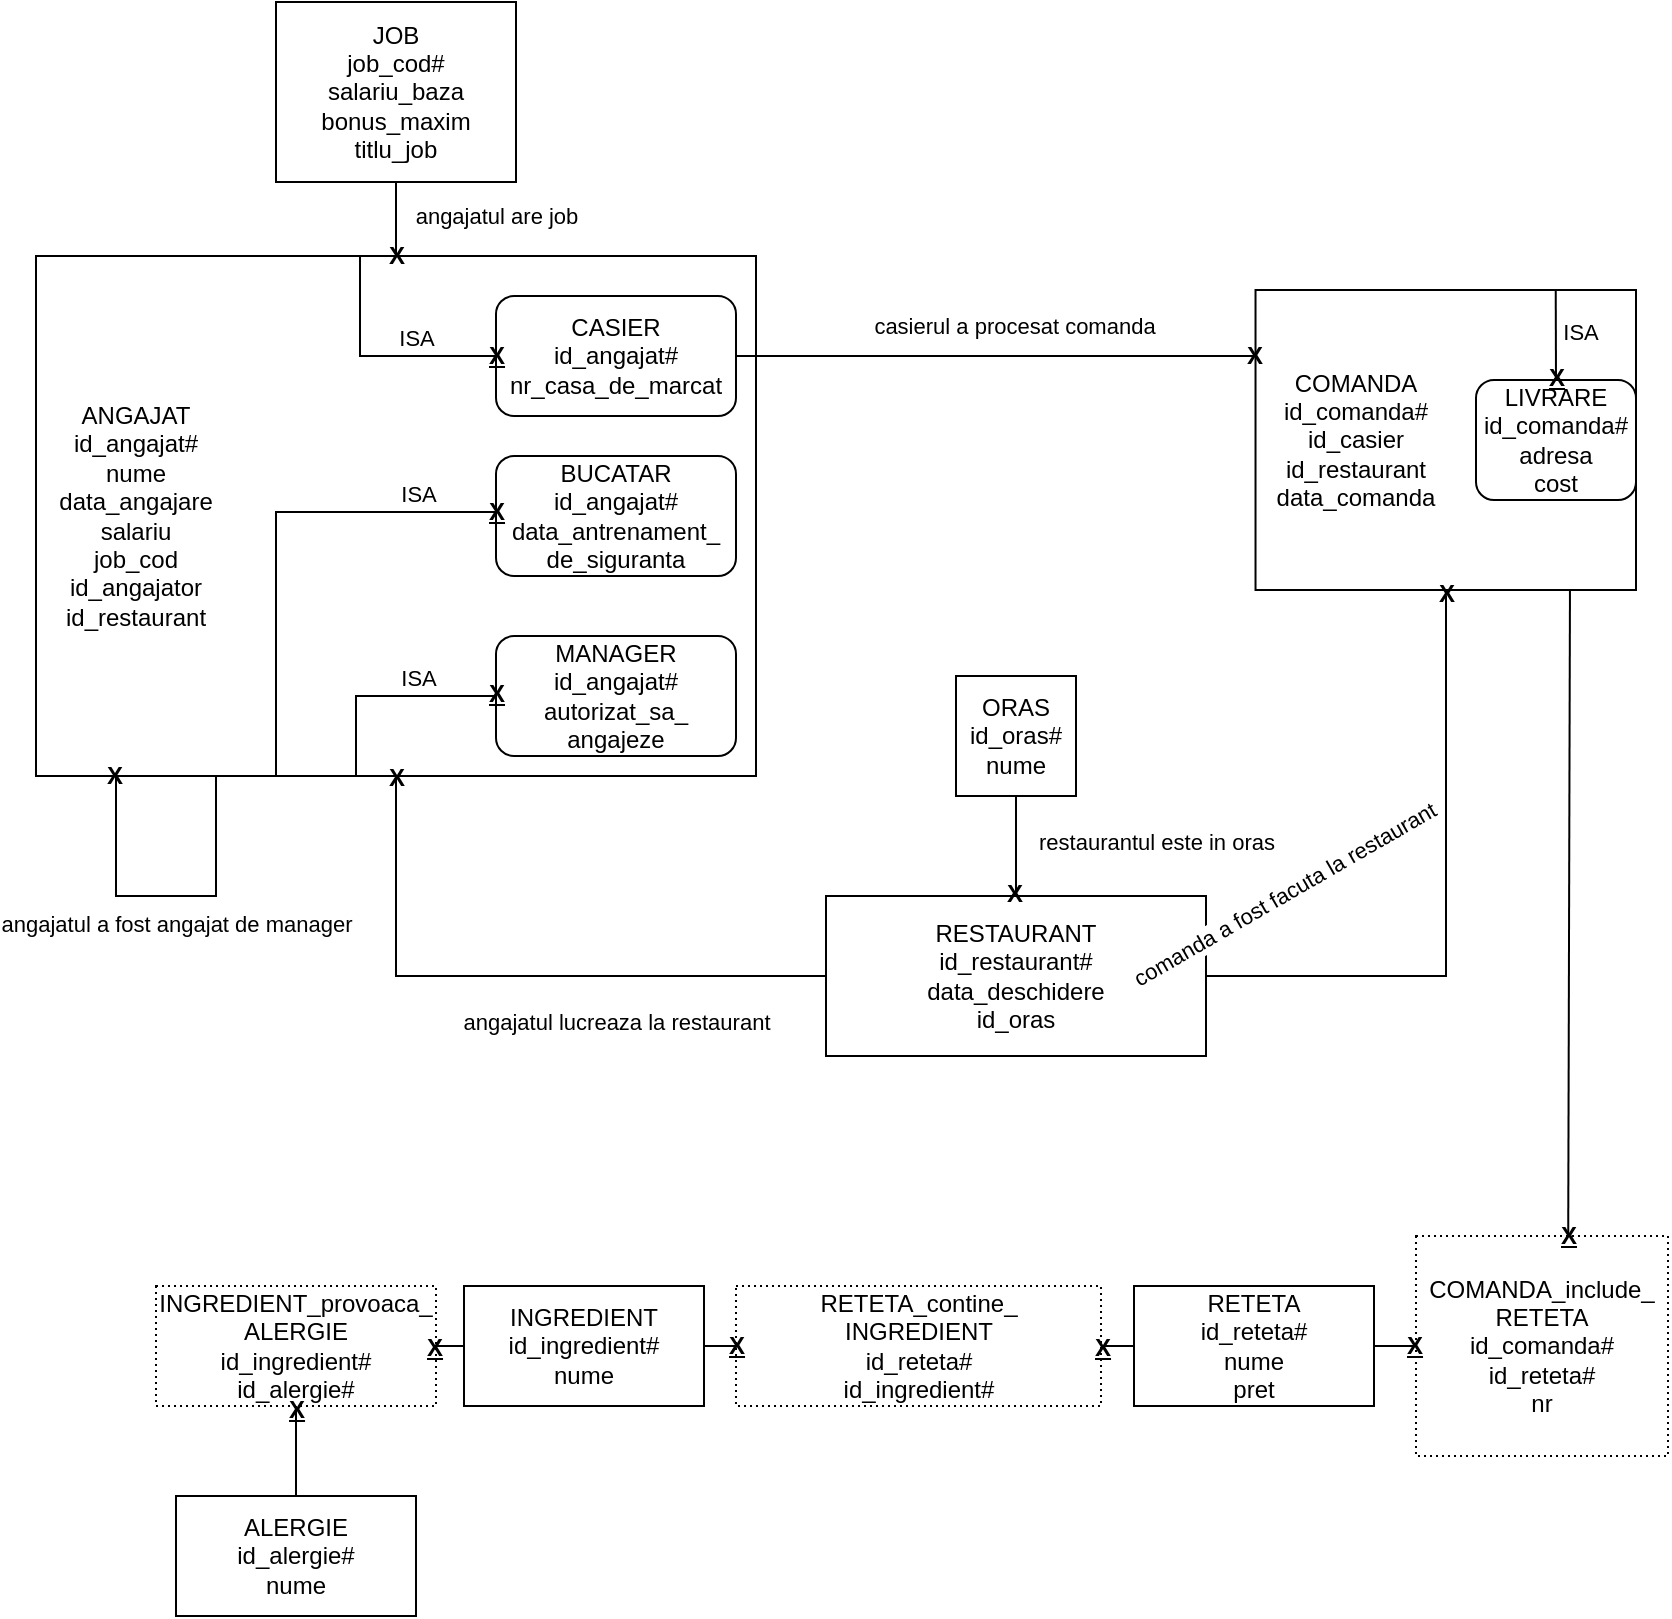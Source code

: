 <mxfile version="22.1.16" type="device">
  <diagram name="Page-1" id="K7GGyE9mfa9EHH289KWn">
    <mxGraphModel dx="1434" dy="836" grid="1" gridSize="10" guides="1" tooltips="1" connect="1" arrows="1" fold="1" page="1" pageScale="1" pageWidth="850" pageHeight="1100" math="0" shadow="0">
      <root>
        <mxCell id="0" />
        <mxCell id="1" parent="0" />
        <mxCell id="R7dfJEu_5J_XWcmGC57w-11" value="" style="rounded=0;whiteSpace=wrap;html=1;" parent="1" vertex="1">
          <mxGeometry x="20" y="197" width="360" height="260" as="geometry" />
        </mxCell>
        <mxCell id="R7dfJEu_5J_XWcmGC57w-8" value="&lt;div&gt;CASIER&lt;/div&gt;&lt;div&gt;id_angajat#&lt;br&gt;&lt;/div&gt;&lt;div&gt;nr_casa_de_marcat&lt;br&gt;&lt;/div&gt;" style="rounded=1;whiteSpace=wrap;html=1;" parent="1" vertex="1">
          <mxGeometry x="250" y="217" width="120" height="60" as="geometry" />
        </mxCell>
        <mxCell id="R7dfJEu_5J_XWcmGC57w-9" value="&lt;div&gt;BUCATAR&lt;/div&gt;&lt;div&gt;id_angajat#&lt;br&gt;&lt;/div&gt;&lt;div&gt;data_antrenament_&lt;/div&gt;&lt;div&gt;de_siguranta&lt;br&gt;&lt;/div&gt;" style="rounded=1;whiteSpace=wrap;html=1;" parent="1" vertex="1">
          <mxGeometry x="250" y="297" width="120" height="60" as="geometry" />
        </mxCell>
        <mxCell id="R7dfJEu_5J_XWcmGC57w-10" value="&lt;div&gt;MANAGER&lt;/div&gt;&lt;div&gt;id_angajat#&lt;br&gt;&lt;/div&gt;&lt;div&gt;autorizat_sa_&lt;/div&gt;&lt;div&gt;angajeze&lt;br&gt;&lt;/div&gt;" style="rounded=1;whiteSpace=wrap;html=1;" parent="1" vertex="1">
          <mxGeometry x="250" y="387" width="120" height="60" as="geometry" />
        </mxCell>
        <mxCell id="R7dfJEu_5J_XWcmGC57w-13" value="&lt;div&gt;ANGAJAT&lt;/div&gt;&lt;div&gt;id_angajat#&lt;/div&gt;&lt;div&gt;nume&lt;/div&gt;&lt;div&gt;data_angajare&lt;/div&gt;&lt;div&gt;salariu&lt;/div&gt;&lt;div&gt;job_cod&lt;br&gt;&lt;/div&gt;&lt;div&gt;id_angajator&lt;br&gt;&lt;/div&gt;&lt;div&gt;id_restaurant&lt;/div&gt;" style="text;html=1;strokeColor=none;fillColor=none;align=center;verticalAlign=middle;whiteSpace=wrap;rounded=0;" parent="1" vertex="1">
          <mxGeometry x="40" y="217" width="60" height="220" as="geometry" />
        </mxCell>
        <mxCell id="DwRfLZ-1oQ1YcIXO67qD-1" value="" style="endArrow=none;html=1;rounded=0;exitX=0;exitY=0.5;exitDx=0;exitDy=0;" parent="1" source="R7dfJEu_5J_XWcmGC57w-8" edge="1">
          <mxGeometry width="50" height="50" relative="1" as="geometry">
            <mxPoint x="380" y="527" as="sourcePoint" />
            <mxPoint x="182" y="197" as="targetPoint" />
            <Array as="points">
              <mxPoint x="182" y="247" />
            </Array>
          </mxGeometry>
        </mxCell>
        <mxCell id="r35JMGi5M-vCQOAK_Ai3-1" value="ISA" style="edgeLabel;html=1;align=center;verticalAlign=middle;resizable=0;points=[];" vertex="1" connectable="0" parent="DwRfLZ-1oQ1YcIXO67qD-1">
          <mxGeometry x="-0.305" y="-1" relative="1" as="geometry">
            <mxPoint x="1" y="-8" as="offset" />
          </mxGeometry>
        </mxCell>
        <mxCell id="DwRfLZ-1oQ1YcIXO67qD-3" value="" style="endArrow=none;html=1;rounded=0;" parent="1" edge="1">
          <mxGeometry width="50" height="50" relative="1" as="geometry">
            <mxPoint x="250" y="325" as="sourcePoint" />
            <mxPoint x="140" y="457" as="targetPoint" />
            <Array as="points">
              <mxPoint x="140" y="325" />
            </Array>
          </mxGeometry>
        </mxCell>
        <mxCell id="r35JMGi5M-vCQOAK_Ai3-3" value="ISA" style="edgeLabel;html=1;align=center;verticalAlign=middle;resizable=0;points=[];" vertex="1" connectable="0" parent="DwRfLZ-1oQ1YcIXO67qD-3">
          <mxGeometry x="-0.678" y="-3" relative="1" as="geometry">
            <mxPoint y="-6" as="offset" />
          </mxGeometry>
        </mxCell>
        <mxCell id="DwRfLZ-1oQ1YcIXO67qD-5" value="" style="endArrow=none;html=1;rounded=0;exitX=0;exitY=0.5;exitDx=0;exitDy=0;" parent="1" source="R7dfJEu_5J_XWcmGC57w-10" edge="1">
          <mxGeometry width="50" height="50" relative="1" as="geometry">
            <mxPoint x="250" y="415" as="sourcePoint" />
            <mxPoint x="180" y="457" as="targetPoint" />
            <Array as="points">
              <mxPoint x="180" y="417" />
            </Array>
          </mxGeometry>
        </mxCell>
        <mxCell id="r35JMGi5M-vCQOAK_Ai3-4" value="ISA" style="edgeLabel;html=1;align=center;verticalAlign=middle;resizable=0;points=[];" vertex="1" connectable="0" parent="DwRfLZ-1oQ1YcIXO67qD-5">
          <mxGeometry x="-0.418" y="-3" relative="1" as="geometry">
            <mxPoint x="-7" y="-6" as="offset" />
          </mxGeometry>
        </mxCell>
        <mxCell id="DwRfLZ-1oQ1YcIXO67qD-7" value="&lt;div&gt;RESTAURANT&lt;/div&gt;&lt;div&gt;id_restaurant#&lt;/div&gt;&lt;div&gt;data_deschidere&lt;br&gt;&lt;/div&gt;&lt;div&gt;id_oras&lt;br&gt;&lt;/div&gt;" style="rounded=0;whiteSpace=wrap;html=1;" parent="1" vertex="1">
          <mxGeometry x="415" y="517" width="190" height="80" as="geometry" />
        </mxCell>
        <mxCell id="DwRfLZ-1oQ1YcIXO67qD-10" value="" style="endArrow=none;html=1;rounded=0;entryX=1;entryY=0.5;entryDx=0;entryDy=0;" parent="1" target="R7dfJEu_5J_XWcmGC57w-8" edge="1">
          <mxGeometry width="50" height="50" relative="1" as="geometry">
            <mxPoint x="630" y="247" as="sourcePoint" />
            <mxPoint x="370" y="257" as="targetPoint" />
          </mxGeometry>
        </mxCell>
        <mxCell id="DwRfLZ-1oQ1YcIXO67qD-13" value="" style="endArrow=none;html=1;rounded=0;entryX=0.5;entryY=1;entryDx=0;entryDy=0;exitX=1;exitY=0.5;exitDx=0;exitDy=0;" parent="1" source="DwRfLZ-1oQ1YcIXO67qD-7" edge="1">
          <mxGeometry width="50" height="50" relative="1" as="geometry">
            <mxPoint x="670" y="537" as="sourcePoint" />
            <mxPoint x="725" y="367" as="targetPoint" />
            <Array as="points">
              <mxPoint x="725" y="557" />
            </Array>
          </mxGeometry>
        </mxCell>
        <mxCell id="DwRfLZ-1oQ1YcIXO67qD-16" value="&lt;div&gt;RETETA&lt;/div&gt;&lt;div&gt;id_reteta#&lt;/div&gt;&lt;div&gt;nume&lt;/div&gt;&lt;div&gt;pret&lt;br&gt;&lt;/div&gt;" style="rounded=0;whiteSpace=wrap;html=1;" parent="1" vertex="1">
          <mxGeometry x="569" y="712" width="120" height="60" as="geometry" />
        </mxCell>
        <mxCell id="DwRfLZ-1oQ1YcIXO67qD-25" value="&lt;div&gt;ORAS&lt;/div&gt;&lt;div&gt;id_oras#&lt;/div&gt;&lt;div&gt;nume&lt;br&gt;&lt;/div&gt;" style="rounded=0;whiteSpace=wrap;html=1;" parent="1" vertex="1">
          <mxGeometry x="480" y="407" width="60" height="60" as="geometry" />
        </mxCell>
        <mxCell id="DwRfLZ-1oQ1YcIXO67qD-26" value="" style="endArrow=none;html=1;rounded=0;entryX=0.5;entryY=1;entryDx=0;entryDy=0;exitX=0.5;exitY=0;exitDx=0;exitDy=0;" parent="1" source="DwRfLZ-1oQ1YcIXO67qD-7" target="DwRfLZ-1oQ1YcIXO67qD-25" edge="1">
          <mxGeometry width="50" height="50" relative="1" as="geometry">
            <mxPoint x="390" y="587" as="sourcePoint" />
            <mxPoint x="440" y="537" as="targetPoint" />
          </mxGeometry>
        </mxCell>
        <mxCell id="DwRfLZ-1oQ1YcIXO67qD-41" value="&lt;div&gt;INGREDIENT&lt;/div&gt;&lt;div&gt;id_ingredient#&lt;/div&gt;&lt;div&gt;nume&lt;br&gt;&lt;/div&gt;" style="rounded=0;whiteSpace=wrap;html=1;" parent="1" vertex="1">
          <mxGeometry x="234" y="712" width="120" height="60" as="geometry" />
        </mxCell>
        <mxCell id="DwRfLZ-1oQ1YcIXO67qD-49" value="" style="endArrow=none;html=1;rounded=0;entryX=0.5;entryY=1;entryDx=0;entryDy=0;exitX=0;exitY=0.5;exitDx=0;exitDy=0;" parent="1" source="DwRfLZ-1oQ1YcIXO67qD-7" target="R7dfJEu_5J_XWcmGC57w-11" edge="1">
          <mxGeometry width="50" height="50" relative="1" as="geometry">
            <mxPoint x="390" y="577" as="sourcePoint" />
            <mxPoint x="440" y="527" as="targetPoint" />
            <Array as="points">
              <mxPoint x="200" y="557" />
            </Array>
          </mxGeometry>
        </mxCell>
        <mxCell id="DwRfLZ-1oQ1YcIXO67qD-52" value="" style="endArrow=none;html=1;rounded=0;entryX=0.25;entryY=1;entryDx=0;entryDy=0;" parent="1" target="R7dfJEu_5J_XWcmGC57w-11" edge="1">
          <mxGeometry width="50" height="50" relative="1" as="geometry">
            <mxPoint x="60" y="457" as="sourcePoint" />
            <mxPoint x="110" y="467" as="targetPoint" />
            <Array as="points">
              <mxPoint x="60" y="517" />
              <mxPoint x="110" y="517" />
            </Array>
          </mxGeometry>
        </mxCell>
        <mxCell id="DwRfLZ-1oQ1YcIXO67qD-55" value="&lt;div&gt;ALERGIE&lt;/div&gt;&lt;div&gt;id_alergie#&lt;/div&gt;&lt;div&gt;nume&lt;br&gt;&lt;/div&gt;" style="rounded=0;whiteSpace=wrap;html=1;" parent="1" vertex="1">
          <mxGeometry x="90" y="817" width="120" height="60" as="geometry" />
        </mxCell>
        <mxCell id="LTqqhIScXa48sC5BbTXQ-9" value="&lt;b&gt;X&lt;/b&gt;" style="text;html=1;align=center;verticalAlign=middle;resizable=0;points=[];autosize=1;strokeColor=none;fillColor=none;" parent="1" vertex="1">
          <mxGeometry x="44" y="442" width="30" height="30" as="geometry" />
        </mxCell>
        <mxCell id="LTqqhIScXa48sC5BbTXQ-10" value="&lt;b&gt;X&lt;/b&gt;" style="text;html=1;align=center;verticalAlign=middle;resizable=0;points=[];autosize=1;strokeColor=none;fillColor=none;" parent="1" vertex="1">
          <mxGeometry x="185" y="443" width="30" height="30" as="geometry" />
        </mxCell>
        <mxCell id="LTqqhIScXa48sC5BbTXQ-11" value="&lt;b&gt;X&lt;/b&gt;" style="text;html=1;align=center;verticalAlign=middle;resizable=0;points=[];autosize=1;strokeColor=none;fillColor=none;" parent="1" vertex="1">
          <mxGeometry x="494" y="501" width="30" height="30" as="geometry" />
        </mxCell>
        <mxCell id="LTqqhIScXa48sC5BbTXQ-20" value="&lt;div&gt;RETETA_contine_&lt;/div&gt;&lt;div&gt;INGREDIENT&lt;/div&gt;&lt;div&gt;id_reteta#&lt;/div&gt;&lt;div&gt;id_ingredient#&lt;br&gt;&lt;/div&gt;" style="rounded=0;whiteSpace=wrap;html=1;dashed=1;dashPattern=1 2;" parent="1" vertex="1">
          <mxGeometry x="370" y="712" width="182.5" height="60" as="geometry" />
        </mxCell>
        <mxCell id="LTqqhIScXa48sC5BbTXQ-21" value="" style="endArrow=none;html=1;rounded=0;entryX=0;entryY=0.5;entryDx=0;entryDy=0;exitX=1;exitY=0.5;exitDx=0;exitDy=0;" parent="1" source="LTqqhIScXa48sC5BbTXQ-20" target="DwRfLZ-1oQ1YcIXO67qD-16" edge="1">
          <mxGeometry width="50" height="50" relative="1" as="geometry">
            <mxPoint x="390" y="797" as="sourcePoint" />
            <mxPoint x="440" y="747" as="targetPoint" />
          </mxGeometry>
        </mxCell>
        <mxCell id="LTqqhIScXa48sC5BbTXQ-22" value="" style="endArrow=none;html=1;rounded=0;entryX=1;entryY=0.5;entryDx=0;entryDy=0;exitX=0;exitY=0.5;exitDx=0;exitDy=0;" parent="1" source="LTqqhIScXa48sC5BbTXQ-20" target="DwRfLZ-1oQ1YcIXO67qD-41" edge="1">
          <mxGeometry width="50" height="50" relative="1" as="geometry">
            <mxPoint x="390" y="797" as="sourcePoint" />
            <mxPoint x="440" y="747" as="targetPoint" />
          </mxGeometry>
        </mxCell>
        <mxCell id="LTqqhIScXa48sC5BbTXQ-23" value="&lt;u&gt;&lt;b&gt;X&lt;/b&gt;&lt;/u&gt;" style="text;html=1;align=center;verticalAlign=middle;resizable=0;points=[];autosize=1;strokeColor=none;fillColor=none;" parent="1" vertex="1">
          <mxGeometry x="538" y="728" width="30" height="30" as="geometry" />
        </mxCell>
        <mxCell id="LTqqhIScXa48sC5BbTXQ-24" value="&lt;u&gt;&lt;b&gt;X&lt;/b&gt;&lt;/u&gt;" style="text;html=1;align=center;verticalAlign=middle;resizable=0;points=[];autosize=1;strokeColor=none;fillColor=none;" parent="1" vertex="1">
          <mxGeometry x="355" y="727" width="30" height="30" as="geometry" />
        </mxCell>
        <mxCell id="LTqqhIScXa48sC5BbTXQ-34" value="&lt;u&gt;&lt;b&gt;X&lt;/b&gt;&lt;/u&gt;" style="text;html=1;align=center;verticalAlign=middle;resizable=0;points=[];autosize=1;strokeColor=none;fillColor=none;" parent="1" vertex="1">
          <mxGeometry x="235" y="232" width="30" height="30" as="geometry" />
        </mxCell>
        <mxCell id="LTqqhIScXa48sC5BbTXQ-35" value="&lt;u&gt;&lt;b&gt;X&lt;/b&gt;&lt;/u&gt;" style="text;html=1;align=center;verticalAlign=middle;resizable=0;points=[];autosize=1;strokeColor=none;fillColor=none;" parent="1" vertex="1">
          <mxGeometry x="235" y="310" width="30" height="30" as="geometry" />
        </mxCell>
        <mxCell id="LTqqhIScXa48sC5BbTXQ-36" value="&lt;u&gt;&lt;b&gt;X&lt;/b&gt;&lt;/u&gt;" style="text;html=1;align=center;verticalAlign=middle;resizable=0;points=[];autosize=1;strokeColor=none;fillColor=none;" parent="1" vertex="1">
          <mxGeometry x="235" y="401" width="30" height="30" as="geometry" />
        </mxCell>
        <mxCell id="LTqqhIScXa48sC5BbTXQ-40" value="&lt;div&gt;COMANDA_include_&lt;/div&gt;&lt;div&gt;RETETA&lt;/div&gt;&lt;div&gt;id_comanda#&lt;/div&gt;&lt;div&gt;id_reteta#&lt;br&gt;&lt;/div&gt;&lt;div&gt;nr&lt;/div&gt;" style="rounded=0;whiteSpace=wrap;html=1;dashed=1;dashPattern=1 2;" parent="1" vertex="1">
          <mxGeometry x="710" y="687" width="126" height="110" as="geometry" />
        </mxCell>
        <mxCell id="LTqqhIScXa48sC5BbTXQ-42" value="" style="endArrow=none;html=1;rounded=0;exitX=0.604;exitY=-0.006;exitDx=0;exitDy=0;exitPerimeter=0;" parent="1" source="LTqqhIScXa48sC5BbTXQ-40" edge="1">
          <mxGeometry width="50" height="50" relative="1" as="geometry">
            <mxPoint x="787" y="597" as="sourcePoint" />
            <mxPoint x="787" y="357" as="targetPoint" />
          </mxGeometry>
        </mxCell>
        <mxCell id="LTqqhIScXa48sC5BbTXQ-45" value="&lt;u&gt;&lt;b&gt;X&lt;/b&gt;&lt;/u&gt;" style="text;html=1;align=center;verticalAlign=middle;resizable=0;points=[];autosize=1;strokeColor=none;fillColor=none;" parent="1" vertex="1">
          <mxGeometry x="771" y="672" width="30" height="30" as="geometry" />
        </mxCell>
        <mxCell id="LTqqhIScXa48sC5BbTXQ-46" value="&lt;div&gt;INGREDIENT_provoaca_&lt;/div&gt;&lt;div&gt;ALERGIE&lt;/div&gt;&lt;div&gt;id_ingredient#&lt;/div&gt;&lt;div&gt;id_alergie#&lt;br&gt;&lt;/div&gt;" style="rounded=0;whiteSpace=wrap;html=1;dashed=1;dashPattern=1 2;" parent="1" vertex="1">
          <mxGeometry x="80" y="712" width="140" height="60" as="geometry" />
        </mxCell>
        <mxCell id="LTqqhIScXa48sC5BbTXQ-47" value="" style="endArrow=none;html=1;rounded=0;exitX=1;exitY=0.5;exitDx=0;exitDy=0;entryX=0;entryY=0.5;entryDx=0;entryDy=0;" parent="1" source="LTqqhIScXa48sC5BbTXQ-46" target="DwRfLZ-1oQ1YcIXO67qD-41" edge="1">
          <mxGeometry width="50" height="50" relative="1" as="geometry">
            <mxPoint x="220" y="742" as="sourcePoint" />
            <mxPoint x="270" y="947" as="targetPoint" />
          </mxGeometry>
        </mxCell>
        <mxCell id="LTqqhIScXa48sC5BbTXQ-48" value="" style="endArrow=none;html=1;rounded=0;exitX=0.5;exitY=0;exitDx=0;exitDy=0;entryX=0.5;entryY=1;entryDx=0;entryDy=0;" parent="1" source="DwRfLZ-1oQ1YcIXO67qD-55" target="LTqqhIScXa48sC5BbTXQ-46" edge="1">
          <mxGeometry width="50" height="50" relative="1" as="geometry">
            <mxPoint x="390" y="827" as="sourcePoint" />
            <mxPoint x="440" y="777" as="targetPoint" />
          </mxGeometry>
        </mxCell>
        <mxCell id="LTqqhIScXa48sC5BbTXQ-50" value="&lt;u&gt;&lt;b&gt;X&lt;/b&gt;&lt;/u&gt;" style="text;html=1;align=center;verticalAlign=middle;resizable=0;points=[];autosize=1;strokeColor=none;fillColor=none;" parent="1" vertex="1">
          <mxGeometry x="135" y="759" width="30" height="30" as="geometry" />
        </mxCell>
        <mxCell id="LTqqhIScXa48sC5BbTXQ-52" value="&lt;u&gt;&lt;b&gt;X&lt;/b&gt;&lt;/u&gt;" style="text;html=1;align=center;verticalAlign=middle;resizable=0;points=[];autosize=1;strokeColor=none;fillColor=none;" parent="1" vertex="1">
          <mxGeometry x="204" y="728" width="30" height="30" as="geometry" />
        </mxCell>
        <mxCell id="LTqqhIScXa48sC5BbTXQ-54" value="" style="endArrow=none;html=1;rounded=0;exitX=0;exitY=0.5;exitDx=0;exitDy=0;entryX=1;entryY=0.5;entryDx=0;entryDy=0;" parent="1" source="LTqqhIScXa48sC5BbTXQ-40" target="DwRfLZ-1oQ1YcIXO67qD-16" edge="1">
          <mxGeometry width="50" height="50" relative="1" as="geometry">
            <mxPoint x="660" y="667" as="sourcePoint" />
            <mxPoint x="659" y="717" as="targetPoint" />
          </mxGeometry>
        </mxCell>
        <mxCell id="LTqqhIScXa48sC5BbTXQ-55" value="&lt;u&gt;&lt;b&gt;X&lt;/b&gt;&lt;/u&gt;" style="text;html=1;align=center;verticalAlign=middle;resizable=0;points=[];autosize=1;strokeColor=none;fillColor=none;" parent="1" vertex="1">
          <mxGeometry x="694" y="727" width="30" height="30" as="geometry" />
        </mxCell>
        <mxCell id="LTqqhIScXa48sC5BbTXQ-57" value="&lt;div&gt;JOB&lt;/div&gt;&lt;div&gt;job_cod#&lt;/div&gt;&lt;div&gt;salariu_baza&lt;/div&gt;&lt;div&gt;bonus_maxim&lt;/div&gt;&lt;div&gt;titlu_job&lt;/div&gt;" style="rounded=0;whiteSpace=wrap;html=1;" parent="1" vertex="1">
          <mxGeometry x="140" y="70" width="120" height="90" as="geometry" />
        </mxCell>
        <mxCell id="LTqqhIScXa48sC5BbTXQ-58" value="" style="endArrow=none;html=1;rounded=0;exitX=0.5;exitY=1;exitDx=0;exitDy=0;entryX=0.5;entryY=0;entryDx=0;entryDy=0;" parent="1" source="LTqqhIScXa48sC5BbTXQ-57" target="R7dfJEu_5J_XWcmGC57w-11" edge="1">
          <mxGeometry width="50" height="50" relative="1" as="geometry">
            <mxPoint x="151" y="527" as="sourcePoint" />
            <mxPoint x="440" y="447" as="targetPoint" />
          </mxGeometry>
        </mxCell>
        <mxCell id="LTqqhIScXa48sC5BbTXQ-59" value="&lt;span&gt;&lt;b&gt;X&lt;/b&gt;&lt;/span&gt;" style="text;html=1;align=center;verticalAlign=middle;resizable=0;points=[];autosize=1;strokeColor=none;fillColor=none;fontStyle=0" parent="1" vertex="1">
          <mxGeometry x="185" y="182" width="30" height="30" as="geometry" />
        </mxCell>
        <mxCell id="df_7gGYzq2t7CDCpT4Jm-241" value="" style="rounded=0;whiteSpace=wrap;html=1;" parent="1" vertex="1">
          <mxGeometry x="629.76" y="214" width="190.24" height="150" as="geometry" />
        </mxCell>
        <mxCell id="df_7gGYzq2t7CDCpT4Jm-243" value="&lt;div style=&quot;border-color: var(--border-color);&quot;&gt;COMANDA&lt;/div&gt;&lt;div style=&quot;border-color: var(--border-color);&quot;&gt;id_comanda#&lt;/div&gt;&lt;div style=&quot;border-color: var(--border-color);&quot;&gt;id_casier&lt;/div&gt;&lt;div style=&quot;border-color: var(--border-color);&quot;&gt;id_restaurant&lt;/div&gt;&lt;div style=&quot;border-color: var(--border-color);&quot;&gt;data_comanda&lt;/div&gt;" style="text;html=1;strokeColor=none;fillColor=none;align=center;verticalAlign=middle;whiteSpace=wrap;rounded=0;" parent="1" vertex="1">
          <mxGeometry x="649.76" y="274" width="60" height="30" as="geometry" />
        </mxCell>
        <mxCell id="df_7gGYzq2t7CDCpT4Jm-244" value="&lt;div&gt;LIVRARE&lt;/div&gt;&lt;div&gt;id_comanda#&lt;/div&gt;&lt;div&gt;adresa&lt;br&gt;&lt;/div&gt;&lt;div&gt;cost&lt;/div&gt;" style="rounded=1;whiteSpace=wrap;html=1;" parent="1" vertex="1">
          <mxGeometry x="740" y="259" width="80" height="60" as="geometry" />
        </mxCell>
        <mxCell id="df_7gGYzq2t7CDCpT4Jm-245" value="" style="endArrow=none;html=1;rounded=0;exitX=0.5;exitY=0;exitDx=0;exitDy=0;entryX=0.789;entryY=-0.002;entryDx=0;entryDy=0;entryPerimeter=0;" parent="1" source="df_7gGYzq2t7CDCpT4Jm-244" target="df_7gGYzq2t7CDCpT4Jm-241" edge="1">
          <mxGeometry width="50" height="50" relative="1" as="geometry">
            <mxPoint x="759.76" y="210" as="sourcePoint" />
            <mxPoint x="809.76" y="160" as="targetPoint" />
          </mxGeometry>
        </mxCell>
        <mxCell id="r35JMGi5M-vCQOAK_Ai3-5" value="ISA" style="edgeLabel;html=1;align=center;verticalAlign=middle;resizable=0;points=[];" vertex="1" connectable="0" parent="df_7gGYzq2t7CDCpT4Jm-245">
          <mxGeometry x="0.457" y="-1" relative="1" as="geometry">
            <mxPoint x="11" y="9" as="offset" />
          </mxGeometry>
        </mxCell>
        <mxCell id="LTqqhIScXa48sC5BbTXQ-5" value="&lt;b&gt;X&lt;/b&gt;" style="text;html=1;align=center;verticalAlign=middle;resizable=0;points=[];autosize=1;strokeColor=none;fillColor=none;" parent="1" vertex="1">
          <mxGeometry x="710" y="351" width="30" height="30" as="geometry" />
        </mxCell>
        <mxCell id="LTqqhIScXa48sC5BbTXQ-2" value="&lt;b&gt;X&lt;/b&gt;" style="text;html=1;align=center;verticalAlign=middle;resizable=0;points=[];autosize=1;strokeColor=none;fillColor=none;" parent="1" vertex="1">
          <mxGeometry x="614" y="232" width="30" height="30" as="geometry" />
        </mxCell>
        <mxCell id="df_7gGYzq2t7CDCpT4Jm-247" value="&lt;u&gt;&lt;b&gt;X&lt;/b&gt;&lt;/u&gt;" style="text;html=1;align=center;verticalAlign=middle;resizable=0;points=[];autosize=1;strokeColor=none;fillColor=none;" parent="1" vertex="1">
          <mxGeometry x="765" y="243" width="30" height="30" as="geometry" />
        </mxCell>
        <mxCell id="3ISHRuHoISzeSskiQnSb-1" value="angajatul are job" style="edgeLabel;html=1;align=center;verticalAlign=middle;resizable=0;points=[];" vertex="1" connectable="0" parent="1">
          <mxGeometry x="250" y="177" as="geometry" />
        </mxCell>
        <mxCell id="3ISHRuHoISzeSskiQnSb-2" value="casierul a procesat comanda" style="edgeLabel;html=1;align=center;verticalAlign=middle;resizable=0;points=[];" vertex="1" connectable="0" parent="1">
          <mxGeometry x="509" y="232" as="geometry" />
        </mxCell>
        <mxCell id="3ISHRuHoISzeSskiQnSb-3" value="restaurantul este in oras" style="edgeLabel;html=1;align=center;verticalAlign=middle;resizable=0;points=[];" vertex="1" connectable="0" parent="1">
          <mxGeometry x="580" y="490" as="geometry" />
        </mxCell>
        <mxCell id="3ISHRuHoISzeSskiQnSb-4" value="comanda a fost facuta la restaurant" style="edgeLabel;html=1;align=center;verticalAlign=middle;resizable=0;points=[];rotation=-30;" vertex="1" connectable="0" parent="1">
          <mxGeometry x="644" y="516" as="geometry" />
        </mxCell>
        <mxCell id="3ISHRuHoISzeSskiQnSb-9" value="angajatul lucreaza la restaurant" style="edgeLabel;html=1;align=center;verticalAlign=middle;resizable=0;points=[];" vertex="1" connectable="0" parent="1">
          <mxGeometry x="310" y="580" as="geometry" />
        </mxCell>
        <mxCell id="3ISHRuHoISzeSskiQnSb-10" value="angajatul a fost angajat de manager" style="edgeLabel;html=1;align=center;verticalAlign=middle;resizable=0;points=[];" vertex="1" connectable="0" parent="1">
          <mxGeometry x="90" y="531" as="geometry" />
        </mxCell>
      </root>
    </mxGraphModel>
  </diagram>
</mxfile>
